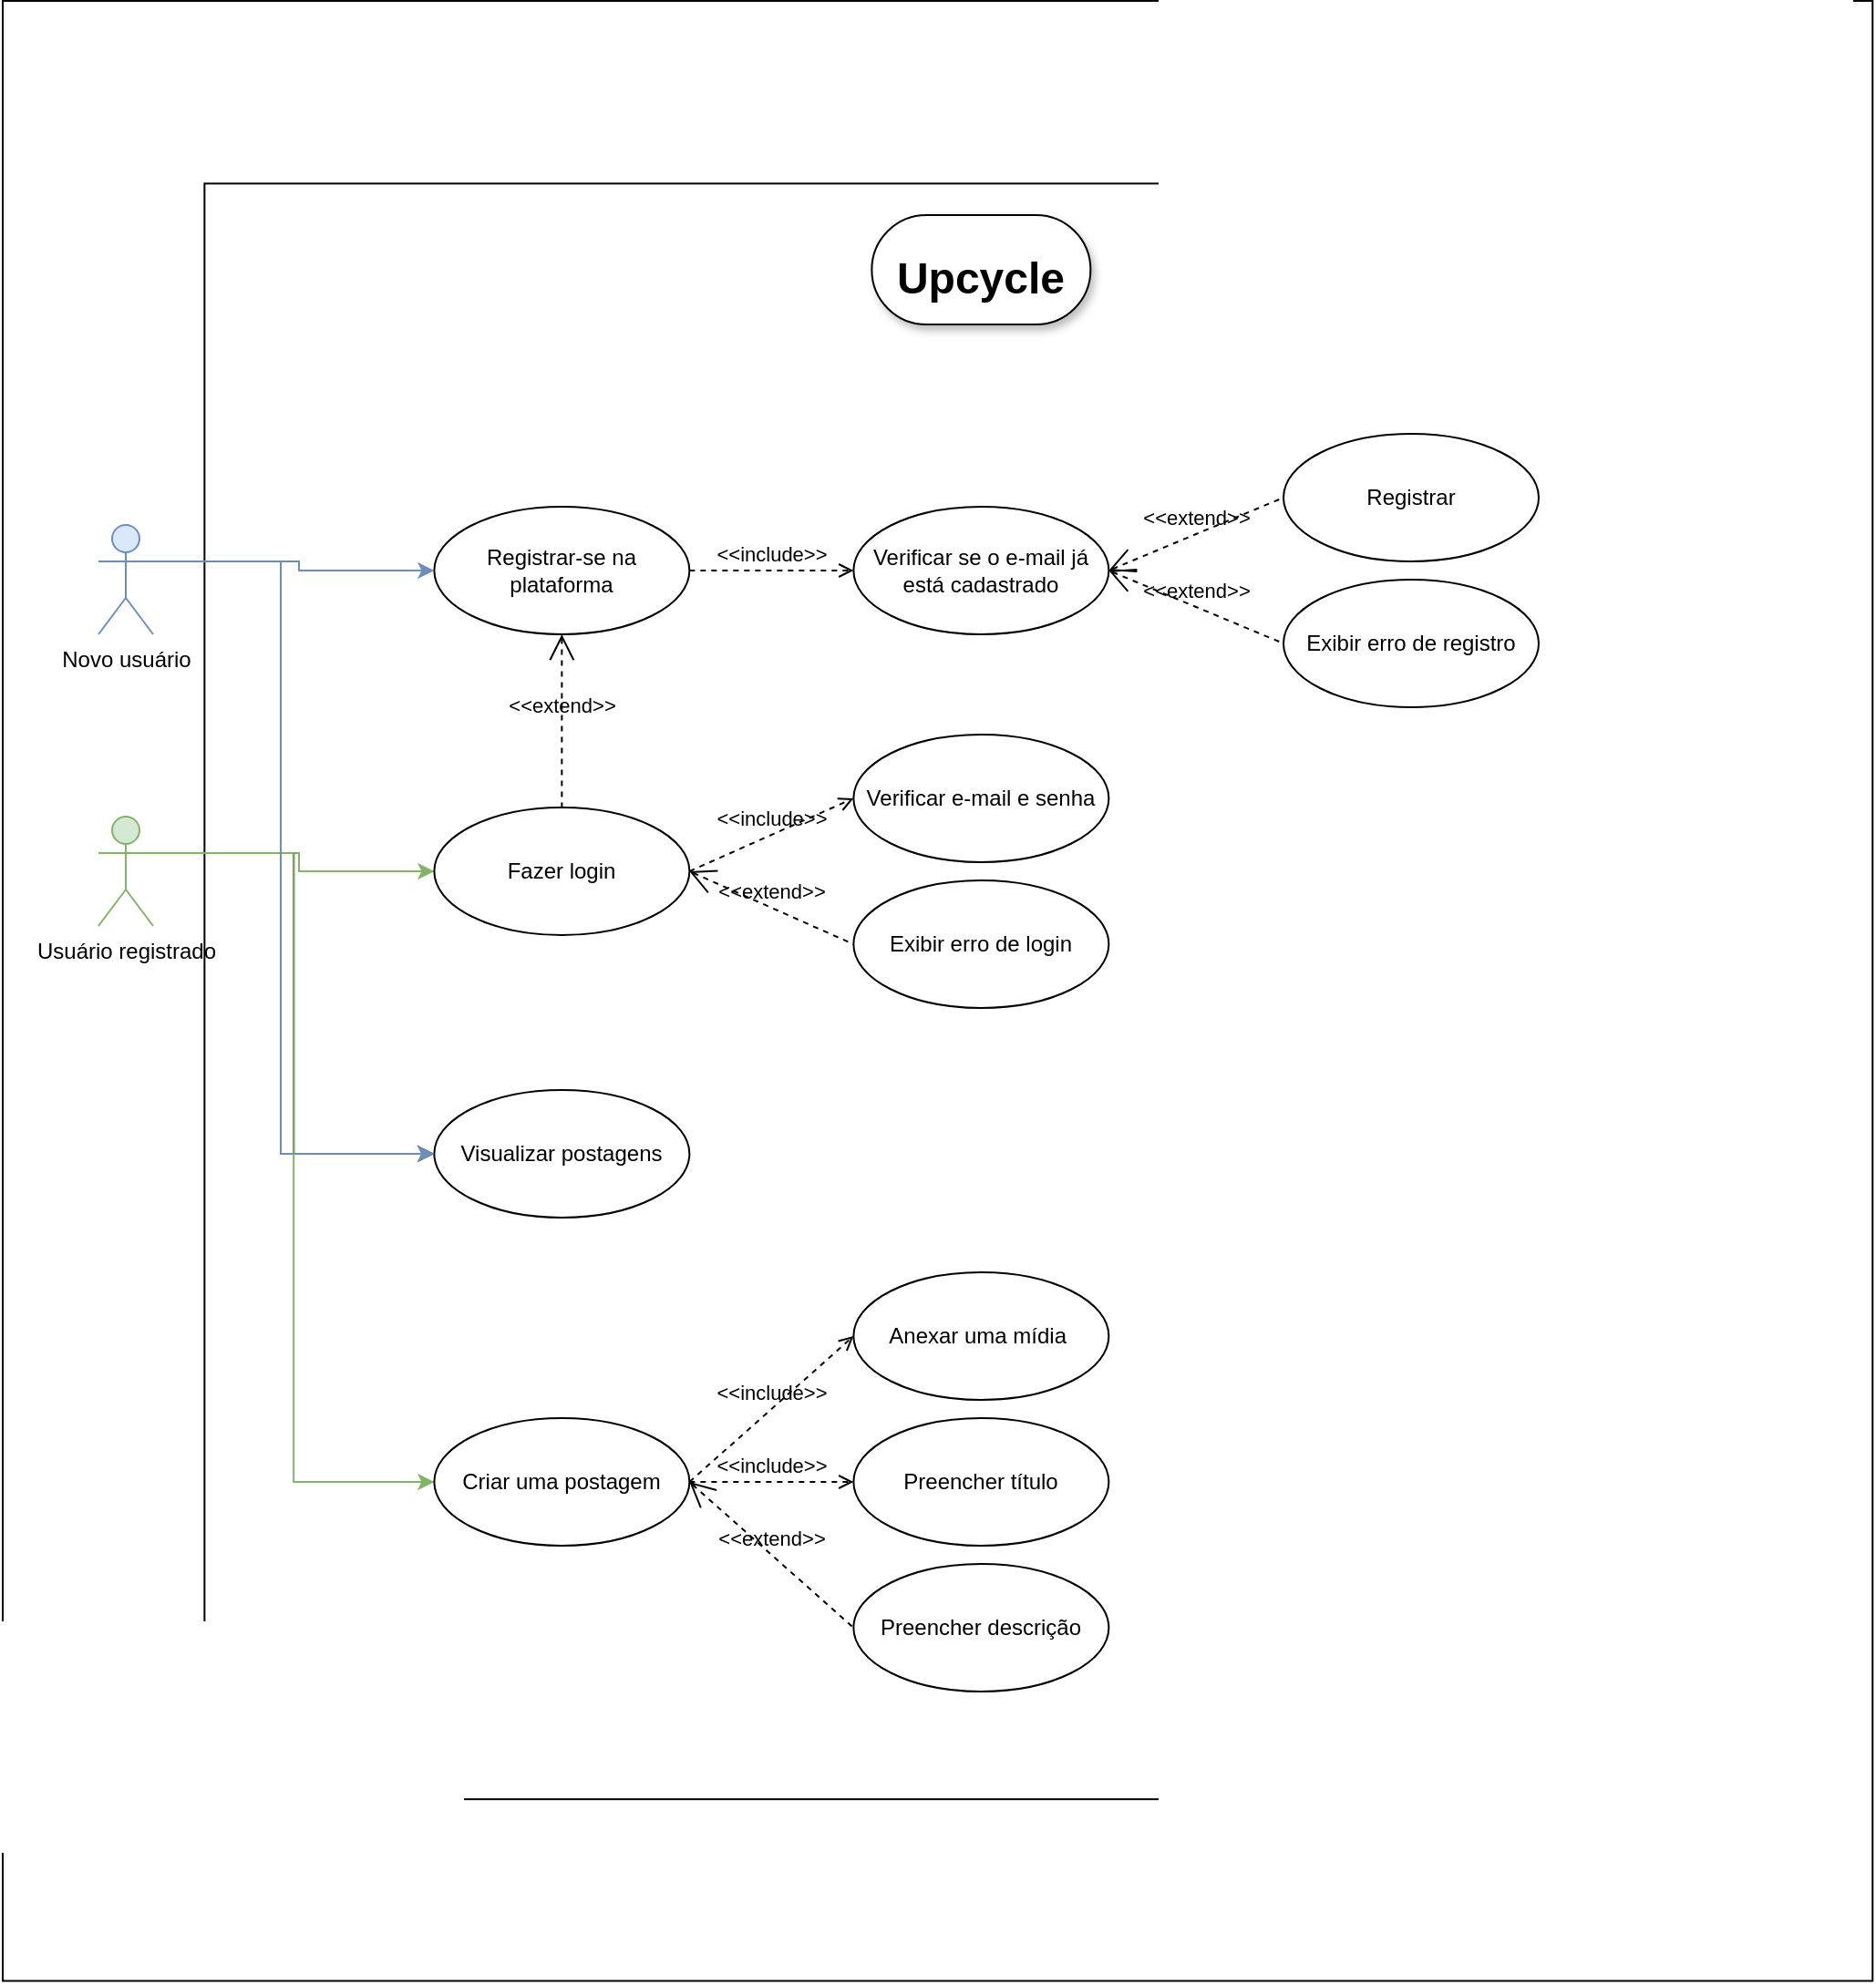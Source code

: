 <mxfile version="21.8.0" type="github">
  <diagram name="Página-1" id="wmQGnAtlhjvPev7mij_-">
    <mxGraphModel dx="4754" dy="6937" grid="1" gridSize="10" guides="1" tooltips="1" connect="1" arrows="1" fold="1" page="1" pageScale="1" pageWidth="1169" pageHeight="1654" background="#FFFFFF" math="0" shadow="0">
      <root>
        <mxCell id="0" />
        <mxCell id="1" parent="0" />
        <mxCell id="MYU6yCrXBDL0Uznk9kQ3-55" value="" style="rounded=0;whiteSpace=wrap;html=1;rotation=90;" vertex="1" parent="1">
          <mxGeometry x="-602.81" y="-4867.19" width="1086.25" height="1025.63" as="geometry" />
        </mxCell>
        <mxCell id="MYU6yCrXBDL0Uznk9kQ3-2" value="" style="rounded=0;whiteSpace=wrap;html=1;rotation=-90;fillColor=#FFFFFF;" vertex="1" parent="1">
          <mxGeometry x="-505.01" y="-4754.11" width="886.38" height="800" as="geometry" />
        </mxCell>
        <mxCell id="MYU6yCrXBDL0Uznk9kQ3-11" style="edgeStyle=orthogonalEdgeStyle;rounded=0;orthogonalLoop=1;jettySize=auto;html=1;exitX=1;exitY=0.333;exitDx=0;exitDy=0;exitPerimeter=0;entryX=0;entryY=0.5;entryDx=0;entryDy=0;fillColor=#d5e8d4;strokeColor=#82b366;" edge="1" parent="1" source="MYU6yCrXBDL0Uznk9kQ3-4" target="MYU6yCrXBDL0Uznk9kQ3-5">
          <mxGeometry relative="1" as="geometry">
            <Array as="points">
              <mxPoint x="-410" y="-4430" />
              <mxPoint x="-410" y="-4420" />
            </Array>
          </mxGeometry>
        </mxCell>
        <mxCell id="MYU6yCrXBDL0Uznk9kQ3-12" style="edgeStyle=orthogonalEdgeStyle;rounded=0;orthogonalLoop=1;jettySize=auto;html=1;exitX=1;exitY=0.333;exitDx=0;exitDy=0;exitPerimeter=0;entryX=0;entryY=0.5;entryDx=0;entryDy=0;" edge="1" parent="1" source="MYU6yCrXBDL0Uznk9kQ3-4" target="MYU6yCrXBDL0Uznk9kQ3-7">
          <mxGeometry relative="1" as="geometry" />
        </mxCell>
        <mxCell id="MYU6yCrXBDL0Uznk9kQ3-13" style="edgeStyle=orthogonalEdgeStyle;rounded=0;orthogonalLoop=1;jettySize=auto;html=1;exitX=1;exitY=0.333;exitDx=0;exitDy=0;exitPerimeter=0;entryX=0;entryY=0.5;entryDx=0;entryDy=0;fillColor=#d5e8d4;strokeColor=#82b366;" edge="1" parent="1" source="MYU6yCrXBDL0Uznk9kQ3-4" target="MYU6yCrXBDL0Uznk9kQ3-8">
          <mxGeometry relative="1" as="geometry" />
        </mxCell>
        <mxCell id="MYU6yCrXBDL0Uznk9kQ3-4" value="Usuário registrado" style="shape=umlActor;html=1;verticalLabelPosition=bottom;verticalAlign=top;align=center;fillColor=#d5e8d4;strokeColor=#82b366;" vertex="1" parent="1">
          <mxGeometry x="-520" y="-4450" width="30" height="60" as="geometry" />
        </mxCell>
        <mxCell id="MYU6yCrXBDL0Uznk9kQ3-5" value="Fazer login" style="ellipse;whiteSpace=wrap;html=1;" vertex="1" parent="1">
          <mxGeometry x="-335.82" y="-4455" width="140" height="70" as="geometry" />
        </mxCell>
        <mxCell id="MYU6yCrXBDL0Uznk9kQ3-7" value="Visualizar postagens" style="ellipse;whiteSpace=wrap;html=1;" vertex="1" parent="1">
          <mxGeometry x="-335.82" y="-4300" width="140" height="70" as="geometry" />
        </mxCell>
        <mxCell id="MYU6yCrXBDL0Uznk9kQ3-8" value="Criar uma postagem" style="ellipse;whiteSpace=wrap;html=1;" vertex="1" parent="1">
          <mxGeometry x="-335.82" y="-4120" width="140" height="70" as="geometry" />
        </mxCell>
        <mxCell id="MYU6yCrXBDL0Uznk9kQ3-9" value="Registrar-se na plataforma" style="ellipse;whiteSpace=wrap;html=1;" vertex="1" parent="1">
          <mxGeometry x="-335.82" y="-4620" width="140" height="70" as="geometry" />
        </mxCell>
        <mxCell id="MYU6yCrXBDL0Uznk9kQ3-14" value="Verificar e-mail e senha" style="ellipse;whiteSpace=wrap;html=1;" vertex="1" parent="1">
          <mxGeometry x="-105.82" y="-4495" width="140" height="70" as="geometry" />
        </mxCell>
        <mxCell id="MYU6yCrXBDL0Uznk9kQ3-15" value="Exibir erro de login" style="ellipse;whiteSpace=wrap;html=1;" vertex="1" parent="1">
          <mxGeometry x="-105.82" y="-4415" width="140" height="70" as="geometry" />
        </mxCell>
        <mxCell id="MYU6yCrXBDL0Uznk9kQ3-17" value="Verificar se o e-mail já está cadastrado" style="ellipse;whiteSpace=wrap;html=1;" vertex="1" parent="1">
          <mxGeometry x="-105.82" y="-4620" width="140" height="70" as="geometry" />
        </mxCell>
        <mxCell id="MYU6yCrXBDL0Uznk9kQ3-18" value="&amp;lt;&amp;lt;include&amp;gt;&amp;gt;" style="edgeStyle=none;html=1;endArrow=open;verticalAlign=bottom;dashed=1;labelBackgroundColor=none;rounded=0;entryX=0;entryY=0.5;entryDx=0;entryDy=0;exitX=1;exitY=0.5;exitDx=0;exitDy=0;" edge="1" parent="1" source="MYU6yCrXBDL0Uznk9kQ3-9" target="MYU6yCrXBDL0Uznk9kQ3-17">
          <mxGeometry width="160" relative="1" as="geometry">
            <mxPoint x="-205.82" y="-4585.59" as="sourcePoint" />
            <mxPoint x="-45.82" y="-4585.59" as="targetPoint" />
          </mxGeometry>
        </mxCell>
        <mxCell id="MYU6yCrXBDL0Uznk9kQ3-21" value="&amp;lt;&amp;lt;include&amp;gt;&amp;gt;" style="edgeStyle=none;html=1;endArrow=open;verticalAlign=bottom;dashed=1;labelBackgroundColor=none;rounded=0;entryX=0;entryY=0.5;entryDx=0;entryDy=0;exitX=1;exitY=0.5;exitDx=0;exitDy=0;" edge="1" parent="1" source="MYU6yCrXBDL0Uznk9kQ3-5" target="MYU6yCrXBDL0Uznk9kQ3-14">
          <mxGeometry width="160" relative="1" as="geometry">
            <mxPoint x="-335.82" y="-4320" as="sourcePoint" />
            <mxPoint x="-175.82" y="-4320" as="targetPoint" />
          </mxGeometry>
        </mxCell>
        <mxCell id="MYU6yCrXBDL0Uznk9kQ3-22" value="&amp;lt;&amp;lt;extend&amp;gt;&amp;gt;" style="edgeStyle=none;html=1;startArrow=open;endArrow=none;startSize=12;verticalAlign=bottom;dashed=1;labelBackgroundColor=none;rounded=0;entryX=0;entryY=0.5;entryDx=0;entryDy=0;exitX=1;exitY=0.5;exitDx=0;exitDy=0;" edge="1" parent="1" source="MYU6yCrXBDL0Uznk9kQ3-5" target="MYU6yCrXBDL0Uznk9kQ3-15">
          <mxGeometry width="160" relative="1" as="geometry">
            <mxPoint x="-275.82" y="-4320" as="sourcePoint" />
            <mxPoint x="-115.82" y="-4320" as="targetPoint" />
          </mxGeometry>
        </mxCell>
        <mxCell id="MYU6yCrXBDL0Uznk9kQ3-27" value="Anexar uma mídia&amp;nbsp;" style="ellipse;whiteSpace=wrap;html=1;" vertex="1" parent="1">
          <mxGeometry x="-105.82" y="-4200" width="140" height="70" as="geometry" />
        </mxCell>
        <mxCell id="MYU6yCrXBDL0Uznk9kQ3-28" value="Preencher título" style="ellipse;whiteSpace=wrap;html=1;" vertex="1" parent="1">
          <mxGeometry x="-105.82" y="-4120" width="140" height="70" as="geometry" />
        </mxCell>
        <mxCell id="MYU6yCrXBDL0Uznk9kQ3-29" value="&amp;lt;&amp;lt;include&amp;gt;&amp;gt;" style="edgeStyle=none;html=1;endArrow=open;verticalAlign=bottom;dashed=1;labelBackgroundColor=none;rounded=0;entryX=0;entryY=0.5;entryDx=0;entryDy=0;exitX=1;exitY=0.5;exitDx=0;exitDy=0;" edge="1" parent="1" source="MYU6yCrXBDL0Uznk9kQ3-8" target="MYU6yCrXBDL0Uznk9kQ3-27">
          <mxGeometry width="160" relative="1" as="geometry">
            <mxPoint x="-325.82" y="-3950" as="sourcePoint" />
            <mxPoint x="-165.82" y="-3950" as="targetPoint" />
          </mxGeometry>
        </mxCell>
        <mxCell id="MYU6yCrXBDL0Uznk9kQ3-30" value="&amp;lt;&amp;lt;include&amp;gt;&amp;gt;" style="edgeStyle=none;html=1;endArrow=open;verticalAlign=bottom;dashed=1;labelBackgroundColor=none;rounded=0;entryX=0;entryY=0.5;entryDx=0;entryDy=0;exitX=1;exitY=0.5;exitDx=0;exitDy=0;" edge="1" parent="1" source="MYU6yCrXBDL0Uznk9kQ3-8" target="MYU6yCrXBDL0Uznk9kQ3-28">
          <mxGeometry width="160" relative="1" as="geometry">
            <mxPoint x="-325.82" y="-3950" as="sourcePoint" />
            <mxPoint x="-165.82" y="-3950" as="targetPoint" />
          </mxGeometry>
        </mxCell>
        <mxCell id="MYU6yCrXBDL0Uznk9kQ3-31" style="edgeStyle=orthogonalEdgeStyle;rounded=0;orthogonalLoop=1;jettySize=auto;html=1;exitX=0;exitY=0.5;exitDx=0;exitDy=0;" edge="1" parent="1" source="MYU6yCrXBDL0Uznk9kQ3-2" target="MYU6yCrXBDL0Uznk9kQ3-2">
          <mxGeometry relative="1" as="geometry" />
        </mxCell>
        <mxCell id="MYU6yCrXBDL0Uznk9kQ3-32" value="Preencher descrição" style="ellipse;whiteSpace=wrap;html=1;" vertex="1" parent="1">
          <mxGeometry x="-105.82" y="-4040" width="140" height="70" as="geometry" />
        </mxCell>
        <mxCell id="MYU6yCrXBDL0Uznk9kQ3-33" value="&amp;lt;&amp;lt;extend&amp;gt;&amp;gt;" style="edgeStyle=none;html=1;startArrow=open;endArrow=none;startSize=12;verticalAlign=bottom;dashed=1;labelBackgroundColor=none;rounded=0;entryX=0;entryY=0.5;entryDx=0;entryDy=0;exitX=1;exitY=0.5;exitDx=0;exitDy=0;" edge="1" parent="1" source="MYU6yCrXBDL0Uznk9kQ3-8" target="MYU6yCrXBDL0Uznk9kQ3-32">
          <mxGeometry width="160" relative="1" as="geometry">
            <mxPoint x="-325.82" y="-3960" as="sourcePoint" />
            <mxPoint x="-165.82" y="-3960" as="targetPoint" />
          </mxGeometry>
        </mxCell>
        <mxCell id="MYU6yCrXBDL0Uznk9kQ3-34" value="Exibir erro de registro" style="ellipse;whiteSpace=wrap;html=1;" vertex="1" parent="1">
          <mxGeometry x="130" y="-4580" width="140" height="70" as="geometry" />
        </mxCell>
        <mxCell id="MYU6yCrXBDL0Uznk9kQ3-36" value="&amp;lt;&amp;lt;extend&amp;gt;&amp;gt;" style="edgeStyle=none;html=1;startArrow=open;endArrow=none;startSize=12;verticalAlign=bottom;dashed=1;labelBackgroundColor=none;rounded=0;entryX=0;entryY=0.5;entryDx=0;entryDy=0;exitX=1;exitY=0.5;exitDx=0;exitDy=0;" edge="1" parent="1" source="MYU6yCrXBDL0Uznk9kQ3-17" target="MYU6yCrXBDL0Uznk9kQ3-34">
          <mxGeometry width="160" relative="1" as="geometry">
            <mxPoint x="-320" y="-4330" as="sourcePoint" />
            <mxPoint x="-160" y="-4330" as="targetPoint" />
          </mxGeometry>
        </mxCell>
        <mxCell id="MYU6yCrXBDL0Uznk9kQ3-37" value="Registrar" style="ellipse;whiteSpace=wrap;html=1;" vertex="1" parent="1">
          <mxGeometry x="130" y="-4660" width="140" height="70" as="geometry" />
        </mxCell>
        <mxCell id="MYU6yCrXBDL0Uznk9kQ3-38" value="&amp;lt;&amp;lt;extend&amp;gt;&amp;gt;" style="edgeStyle=none;html=1;startArrow=open;endArrow=none;startSize=12;verticalAlign=bottom;dashed=1;labelBackgroundColor=none;rounded=0;entryX=0;entryY=0.5;entryDx=0;entryDy=0;exitX=1;exitY=0.5;exitDx=0;exitDy=0;" edge="1" parent="1" source="MYU6yCrXBDL0Uznk9kQ3-17" target="MYU6yCrXBDL0Uznk9kQ3-37">
          <mxGeometry width="160" relative="1" as="geometry">
            <mxPoint x="-320" y="-4330" as="sourcePoint" />
            <mxPoint x="-160" y="-4330" as="targetPoint" />
          </mxGeometry>
        </mxCell>
        <mxCell id="MYU6yCrXBDL0Uznk9kQ3-44" style="edgeStyle=orthogonalEdgeStyle;rounded=0;orthogonalLoop=1;jettySize=auto;html=1;exitX=1;exitY=0.333;exitDx=0;exitDy=0;exitPerimeter=0;entryX=0;entryY=0.5;entryDx=0;entryDy=0;fillColor=#dae8fc;strokeColor=#6c8ebf;" edge="1" parent="1" source="MYU6yCrXBDL0Uznk9kQ3-40" target="MYU6yCrXBDL0Uznk9kQ3-7">
          <mxGeometry relative="1" as="geometry">
            <Array as="points">
              <mxPoint x="-420" y="-4590" />
              <mxPoint x="-420" y="-4265" />
            </Array>
          </mxGeometry>
        </mxCell>
        <mxCell id="MYU6yCrXBDL0Uznk9kQ3-46" style="edgeStyle=orthogonalEdgeStyle;rounded=0;orthogonalLoop=1;jettySize=auto;html=1;exitX=1;exitY=0.333;exitDx=0;exitDy=0;exitPerimeter=0;entryX=0;entryY=0.5;entryDx=0;entryDy=0;fillColor=#dae8fc;strokeColor=#6c8ebf;" edge="1" parent="1" source="MYU6yCrXBDL0Uznk9kQ3-40" target="MYU6yCrXBDL0Uznk9kQ3-9">
          <mxGeometry relative="1" as="geometry">
            <Array as="points">
              <mxPoint x="-410" y="-4590" />
              <mxPoint x="-410" y="-4585" />
            </Array>
          </mxGeometry>
        </mxCell>
        <mxCell id="MYU6yCrXBDL0Uznk9kQ3-40" value="Novo usuário" style="shape=umlActor;html=1;verticalLabelPosition=bottom;verticalAlign=top;align=center;fillColor=#dae8fc;strokeColor=#6c8ebf;" vertex="1" parent="1">
          <mxGeometry x="-520" y="-4610" width="30" height="60" as="geometry" />
        </mxCell>
        <mxCell id="MYU6yCrXBDL0Uznk9kQ3-47" value="&amp;lt;&amp;lt;extend&amp;gt;&amp;gt;" style="edgeStyle=none;html=1;startArrow=open;endArrow=none;startSize=12;verticalAlign=bottom;dashed=1;labelBackgroundColor=none;rounded=0;exitX=0.5;exitY=1;exitDx=0;exitDy=0;entryX=0.5;entryY=0;entryDx=0;entryDy=0;" edge="1" parent="1" source="MYU6yCrXBDL0Uznk9kQ3-9" target="MYU6yCrXBDL0Uznk9kQ3-5">
          <mxGeometry width="160" relative="1" as="geometry">
            <mxPoint x="-300" y="-4510" as="sourcePoint" />
            <mxPoint x="-140" y="-4510" as="targetPoint" />
          </mxGeometry>
        </mxCell>
        <mxCell id="MYU6yCrXBDL0Uznk9kQ3-54" value="" style="group;fillColor=none;fontColor=none;noLabel=1;" vertex="1" connectable="0" parent="1">
          <mxGeometry x="-95.82" y="-4780" width="120.0" height="60" as="geometry" />
        </mxCell>
        <mxCell id="MYU6yCrXBDL0Uznk9kQ3-50" value="" style="group;fillColor=default;strokeColor=#000000;shadow=1;glass=0;rounded=1;arcSize=50;container=0;" vertex="1" connectable="0" parent="MYU6yCrXBDL0Uznk9kQ3-54">
          <mxGeometry width="120.0" height="60" as="geometry" />
        </mxCell>
        <mxCell id="MYU6yCrXBDL0Uznk9kQ3-3" value="&lt;h2&gt;&lt;font style=&quot;font-size: 24px;&quot;&gt;Upcycle&lt;/font&gt;&lt;/h2&gt;" style="text;html=1;strokeColor=none;fillColor=none;align=center;verticalAlign=middle;whiteSpace=wrap;rounded=0;shadow=1;container=0;labelBackgroundColor=none;fontColor=default;labelBorderColor=none;" vertex="1" parent="MYU6yCrXBDL0Uznk9kQ3-54">
          <mxGeometry x="10" y="10" width="100" height="50" as="geometry" />
        </mxCell>
      </root>
    </mxGraphModel>
  </diagram>
</mxfile>

